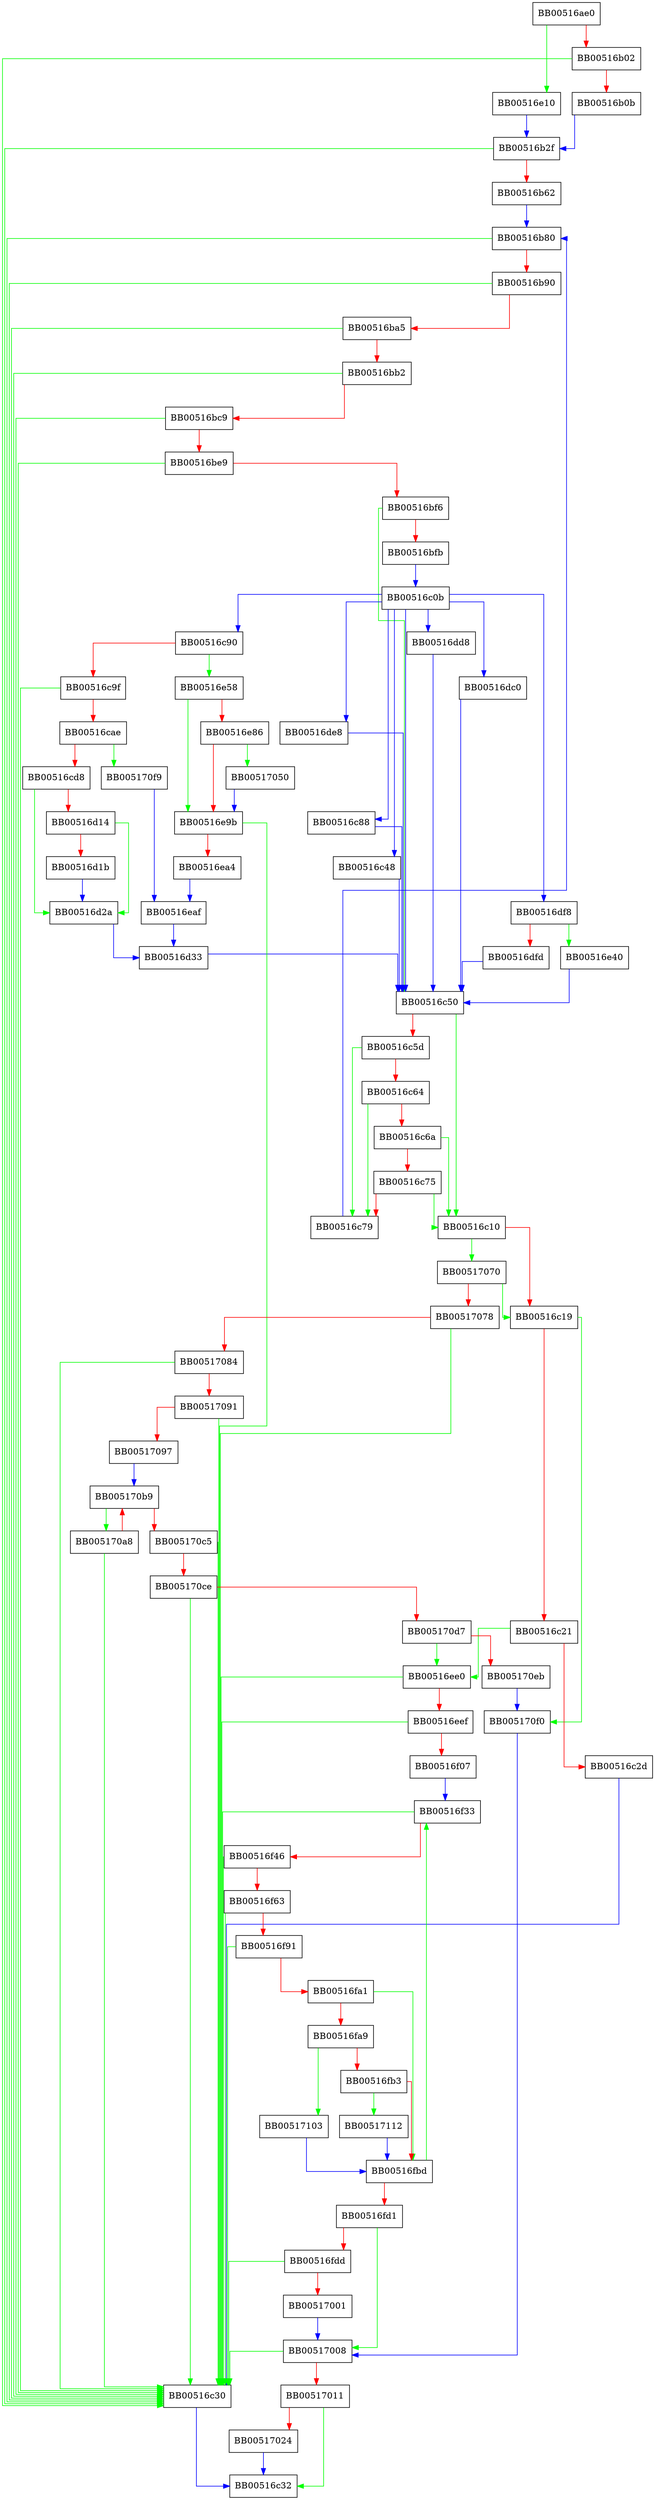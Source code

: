digraph ossl_asn1_time_to_tm {
  node [shape="box"];
  graph [splines=ortho];
  BB00516ae0 -> BB00516e10 [color="green"];
  BB00516ae0 -> BB00516b02 [color="red"];
  BB00516b02 -> BB00516c30 [color="green"];
  BB00516b02 -> BB00516b0b [color="red"];
  BB00516b0b -> BB00516b2f [color="blue"];
  BB00516b2f -> BB00516c30 [color="green"];
  BB00516b2f -> BB00516b62 [color="red"];
  BB00516b62 -> BB00516b80 [color="blue"];
  BB00516b80 -> BB00516c30 [color="green"];
  BB00516b80 -> BB00516b90 [color="red"];
  BB00516b90 -> BB00516c30 [color="green"];
  BB00516b90 -> BB00516ba5 [color="red"];
  BB00516ba5 -> BB00516c30 [color="green"];
  BB00516ba5 -> BB00516bb2 [color="red"];
  BB00516bb2 -> BB00516c30 [color="green"];
  BB00516bb2 -> BB00516bc9 [color="red"];
  BB00516bc9 -> BB00516c30 [color="green"];
  BB00516bc9 -> BB00516be9 [color="red"];
  BB00516be9 -> BB00516c30 [color="green"];
  BB00516be9 -> BB00516bf6 [color="red"];
  BB00516bf6 -> BB00516c50 [color="green"];
  BB00516bf6 -> BB00516bfb [color="red"];
  BB00516bfb -> BB00516c0b [color="blue"];
  BB00516c0b -> BB00516dc0 [color="blue"];
  BB00516c0b -> BB00516df8 [color="blue"];
  BB00516c0b -> BB00516de8 [color="blue"];
  BB00516c0b -> BB00516c90 [color="blue"];
  BB00516c0b -> BB00516c88 [color="blue"];
  BB00516c0b -> BB00516c48 [color="blue"];
  BB00516c0b -> BB00516dd8 [color="blue"];
  BB00516c0b -> BB00516c50 [color="blue"];
  BB00516c10 -> BB00517070 [color="green"];
  BB00516c10 -> BB00516c19 [color="red"];
  BB00516c19 -> BB005170f0 [color="green"];
  BB00516c19 -> BB00516c21 [color="red"];
  BB00516c21 -> BB00516ee0 [color="green"];
  BB00516c21 -> BB00516c2d [color="red"];
  BB00516c2d -> BB00516c30 [color="blue"];
  BB00516c30 -> BB00516c32 [color="blue"];
  BB00516c48 -> BB00516c50 [color="blue"];
  BB00516c50 -> BB00516c10 [color="green"];
  BB00516c50 -> BB00516c5d [color="red"];
  BB00516c5d -> BB00516c79 [color="green"];
  BB00516c5d -> BB00516c64 [color="red"];
  BB00516c64 -> BB00516c79 [color="green"];
  BB00516c64 -> BB00516c6a [color="red"];
  BB00516c6a -> BB00516c10 [color="green"];
  BB00516c6a -> BB00516c75 [color="red"];
  BB00516c75 -> BB00516c10 [color="green"];
  BB00516c75 -> BB00516c79 [color="red"];
  BB00516c79 -> BB00516b80 [color="blue"];
  BB00516c88 -> BB00516c50 [color="blue"];
  BB00516c90 -> BB00516e58 [color="green"];
  BB00516c90 -> BB00516c9f [color="red"];
  BB00516c9f -> BB00516c30 [color="green"];
  BB00516c9f -> BB00516cae [color="red"];
  BB00516cae -> BB005170f9 [color="green"];
  BB00516cae -> BB00516cd8 [color="red"];
  BB00516cd8 -> BB00516d2a [color="green"];
  BB00516cd8 -> BB00516d14 [color="red"];
  BB00516d14 -> BB00516d2a [color="green"];
  BB00516d14 -> BB00516d1b [color="red"];
  BB00516d1b -> BB00516d2a [color="blue"];
  BB00516d2a -> BB00516d33 [color="blue"];
  BB00516d33 -> BB00516c50 [color="blue"];
  BB00516dc0 -> BB00516c50 [color="blue"];
  BB00516dd8 -> BB00516c50 [color="blue"];
  BB00516de8 -> BB00516c50 [color="blue"];
  BB00516df8 -> BB00516e40 [color="green"];
  BB00516df8 -> BB00516dfd [color="red"];
  BB00516dfd -> BB00516c50 [color="blue"];
  BB00516e10 -> BB00516b2f [color="blue"];
  BB00516e40 -> BB00516c50 [color="blue"];
  BB00516e58 -> BB00516e9b [color="green"];
  BB00516e58 -> BB00516e86 [color="red"];
  BB00516e86 -> BB00517050 [color="green"];
  BB00516e86 -> BB00516e9b [color="red"];
  BB00516e9b -> BB00516c30 [color="green"];
  BB00516e9b -> BB00516ea4 [color="red"];
  BB00516ea4 -> BB00516eaf [color="blue"];
  BB00516eaf -> BB00516d33 [color="blue"];
  BB00516ee0 -> BB00516c30 [color="green"];
  BB00516ee0 -> BB00516eef [color="red"];
  BB00516eef -> BB00516c30 [color="green"];
  BB00516eef -> BB00516f07 [color="red"];
  BB00516f07 -> BB00516f33 [color="blue"];
  BB00516f33 -> BB00516c30 [color="green"];
  BB00516f33 -> BB00516f46 [color="red"];
  BB00516f46 -> BB00516c30 [color="green"];
  BB00516f46 -> BB00516f63 [color="red"];
  BB00516f63 -> BB00516c30 [color="green"];
  BB00516f63 -> BB00516f91 [color="red"];
  BB00516f91 -> BB00516c30 [color="green"];
  BB00516f91 -> BB00516fa1 [color="red"];
  BB00516fa1 -> BB00516fbd [color="green"];
  BB00516fa1 -> BB00516fa9 [color="red"];
  BB00516fa9 -> BB00517103 [color="green"];
  BB00516fa9 -> BB00516fb3 [color="red"];
  BB00516fb3 -> BB00517112 [color="green"];
  BB00516fb3 -> BB00516fbd [color="red"];
  BB00516fbd -> BB00516f33 [color="green"];
  BB00516fbd -> BB00516fd1 [color="red"];
  BB00516fd1 -> BB00517008 [color="green"];
  BB00516fd1 -> BB00516fdd [color="red"];
  BB00516fdd -> BB00516c30 [color="green"];
  BB00516fdd -> BB00517001 [color="red"];
  BB00517001 -> BB00517008 [color="blue"];
  BB00517008 -> BB00516c30 [color="green"];
  BB00517008 -> BB00517011 [color="red"];
  BB00517011 -> BB00516c32 [color="green"];
  BB00517011 -> BB00517024 [color="red"];
  BB00517024 -> BB00516c32 [color="blue"];
  BB00517050 -> BB00516e9b [color="blue"];
  BB00517070 -> BB00516c19 [color="green"];
  BB00517070 -> BB00517078 [color="red"];
  BB00517078 -> BB00516c30 [color="green"];
  BB00517078 -> BB00517084 [color="red"];
  BB00517084 -> BB00516c30 [color="green"];
  BB00517084 -> BB00517091 [color="red"];
  BB00517091 -> BB00516c30 [color="green"];
  BB00517091 -> BB00517097 [color="red"];
  BB00517097 -> BB005170b9 [color="blue"];
  BB005170a8 -> BB00516c30 [color="green"];
  BB005170a8 -> BB005170b9 [color="red"];
  BB005170b9 -> BB005170a8 [color="green"];
  BB005170b9 -> BB005170c5 [color="red"];
  BB005170c5 -> BB00516c30 [color="green"];
  BB005170c5 -> BB005170ce [color="red"];
  BB005170ce -> BB00516c30 [color="green"];
  BB005170ce -> BB005170d7 [color="red"];
  BB005170d7 -> BB00516ee0 [color="green"];
  BB005170d7 -> BB005170eb [color="red"];
  BB005170eb -> BB005170f0 [color="blue"];
  BB005170f0 -> BB00517008 [color="blue"];
  BB005170f9 -> BB00516eaf [color="blue"];
  BB00517103 -> BB00516fbd [color="blue"];
  BB00517112 -> BB00516fbd [color="blue"];
}